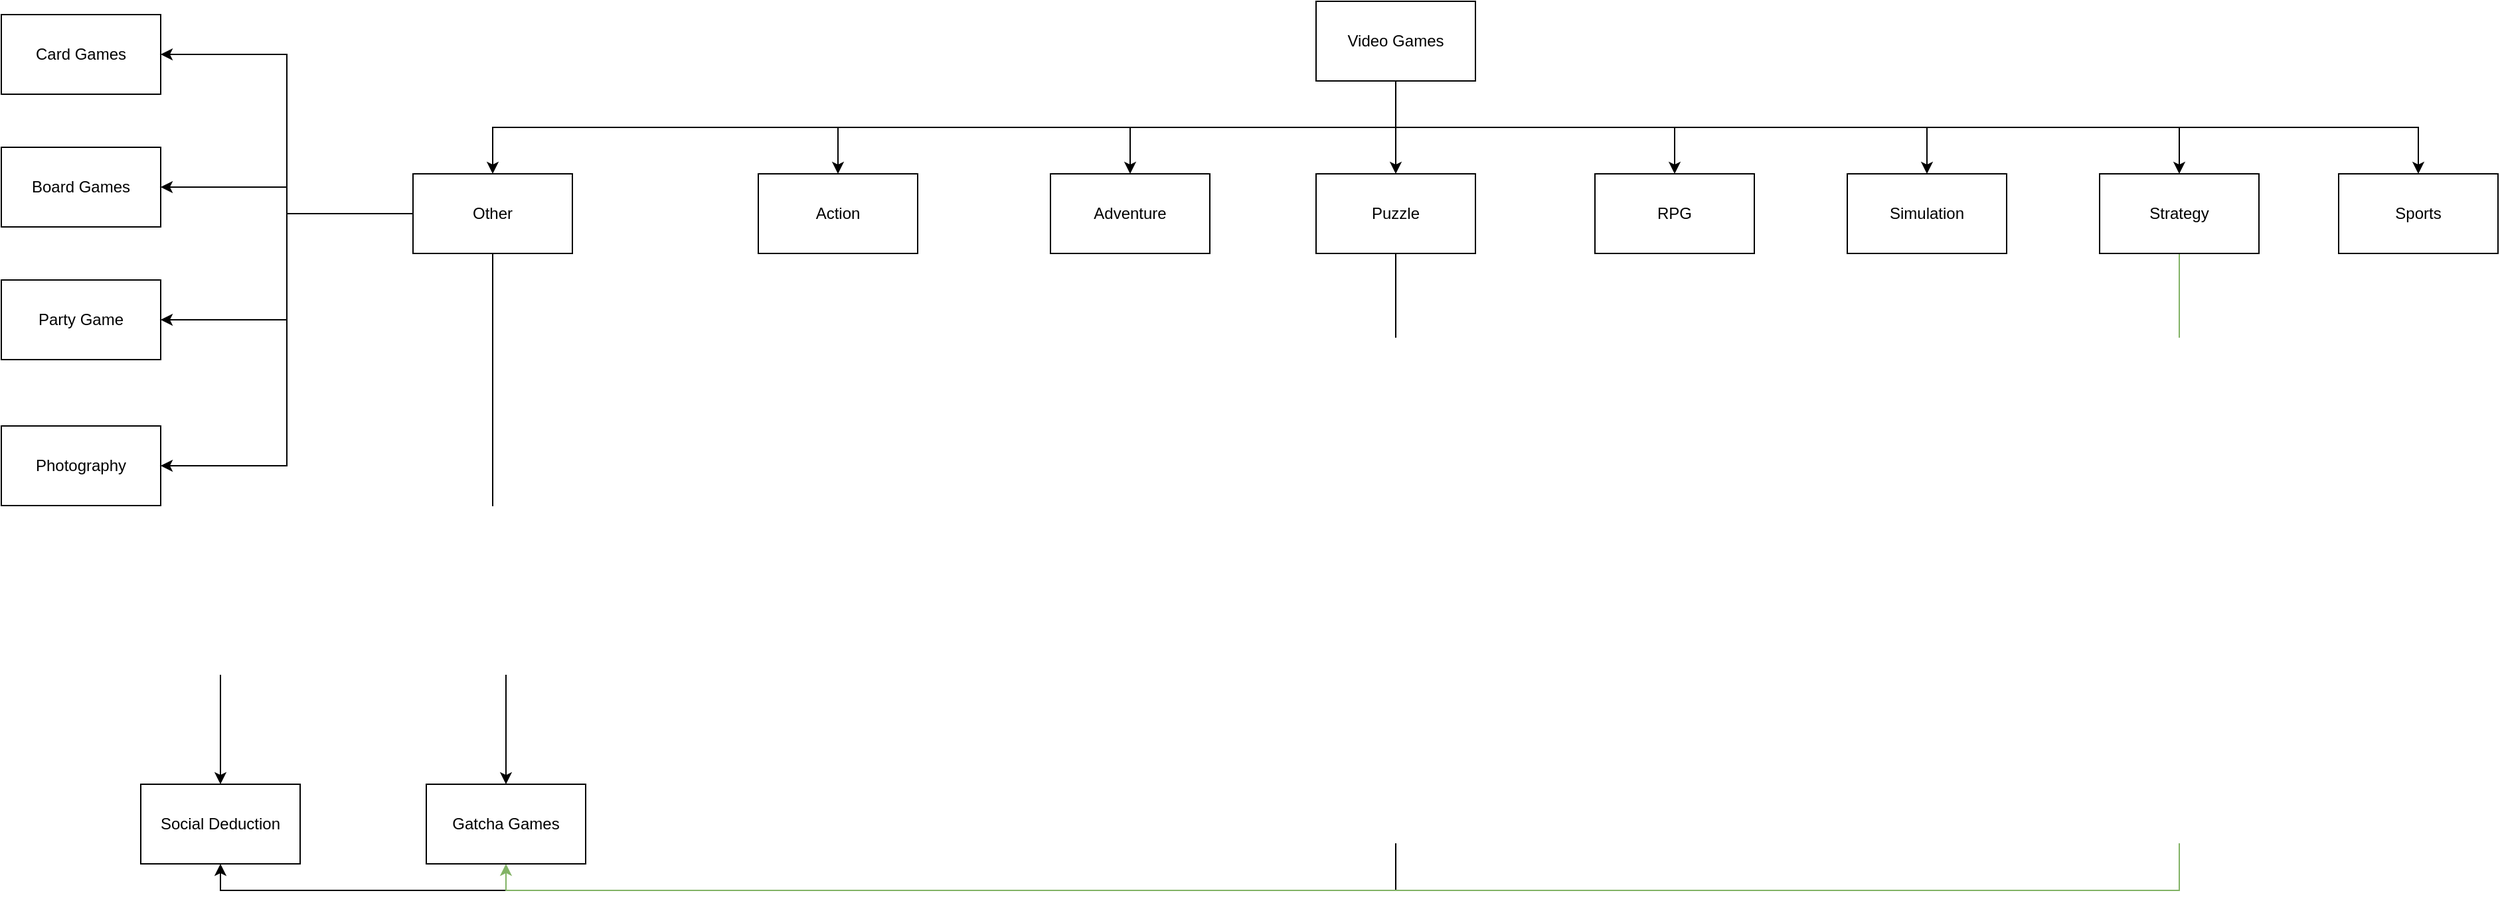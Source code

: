<mxfile version="24.0.8" type="github">
  <diagram name="Page-1" id="TOZ1hOZQSgg3AGNhHM2i">
    <mxGraphModel dx="2854" dy="1313" grid="1" gridSize="10" guides="1" tooltips="1" connect="1" arrows="1" fold="1" page="1" pageScale="1" pageWidth="850" pageHeight="1100" math="0" shadow="0">
      <root>
        <mxCell id="0" />
        <mxCell id="1" parent="0" />
        <mxCell id="0AffyZnKiyHTDzDrtZp8-10" style="edgeStyle=orthogonalEdgeStyle;rounded=0;orthogonalLoop=1;jettySize=auto;html=1;exitX=0.5;exitY=1;exitDx=0;exitDy=0;entryX=0.5;entryY=0;entryDx=0;entryDy=0;" edge="1" parent="1" source="0AffyZnKiyHTDzDrtZp8-1" target="0AffyZnKiyHTDzDrtZp8-9">
          <mxGeometry relative="1" as="geometry" />
        </mxCell>
        <mxCell id="0AffyZnKiyHTDzDrtZp8-11" style="edgeStyle=orthogonalEdgeStyle;rounded=0;orthogonalLoop=1;jettySize=auto;html=1;exitX=0.5;exitY=1;exitDx=0;exitDy=0;" edge="1" parent="1" source="0AffyZnKiyHTDzDrtZp8-1" target="0AffyZnKiyHTDzDrtZp8-2">
          <mxGeometry relative="1" as="geometry" />
        </mxCell>
        <mxCell id="0AffyZnKiyHTDzDrtZp8-12" style="edgeStyle=orthogonalEdgeStyle;rounded=0;orthogonalLoop=1;jettySize=auto;html=1;exitX=0.5;exitY=1;exitDx=0;exitDy=0;entryX=0.5;entryY=0;entryDx=0;entryDy=0;" edge="1" parent="1" source="0AffyZnKiyHTDzDrtZp8-1" target="0AffyZnKiyHTDzDrtZp8-3">
          <mxGeometry relative="1" as="geometry" />
        </mxCell>
        <mxCell id="0AffyZnKiyHTDzDrtZp8-13" style="edgeStyle=orthogonalEdgeStyle;rounded=0;orthogonalLoop=1;jettySize=auto;html=1;exitX=0.5;exitY=1;exitDx=0;exitDy=0;entryX=0.5;entryY=0;entryDx=0;entryDy=0;" edge="1" parent="1" source="0AffyZnKiyHTDzDrtZp8-1" target="0AffyZnKiyHTDzDrtZp8-4">
          <mxGeometry relative="1" as="geometry" />
        </mxCell>
        <mxCell id="0AffyZnKiyHTDzDrtZp8-14" style="edgeStyle=orthogonalEdgeStyle;rounded=0;orthogonalLoop=1;jettySize=auto;html=1;exitX=0.5;exitY=1;exitDx=0;exitDy=0;entryX=0.5;entryY=0;entryDx=0;entryDy=0;" edge="1" parent="1" source="0AffyZnKiyHTDzDrtZp8-1" target="0AffyZnKiyHTDzDrtZp8-5">
          <mxGeometry relative="1" as="geometry" />
        </mxCell>
        <mxCell id="0AffyZnKiyHTDzDrtZp8-15" style="edgeStyle=orthogonalEdgeStyle;rounded=0;orthogonalLoop=1;jettySize=auto;html=1;exitX=0.5;exitY=1;exitDx=0;exitDy=0;entryX=0.5;entryY=0;entryDx=0;entryDy=0;" edge="1" parent="1" source="0AffyZnKiyHTDzDrtZp8-1" target="0AffyZnKiyHTDzDrtZp8-6">
          <mxGeometry relative="1" as="geometry" />
        </mxCell>
        <mxCell id="0AffyZnKiyHTDzDrtZp8-16" style="edgeStyle=orthogonalEdgeStyle;rounded=0;orthogonalLoop=1;jettySize=auto;html=1;exitX=0.5;exitY=1;exitDx=0;exitDy=0;entryX=0.5;entryY=0;entryDx=0;entryDy=0;" edge="1" parent="1" source="0AffyZnKiyHTDzDrtZp8-1" target="0AffyZnKiyHTDzDrtZp8-7">
          <mxGeometry relative="1" as="geometry" />
        </mxCell>
        <mxCell id="0AffyZnKiyHTDzDrtZp8-17" style="edgeStyle=orthogonalEdgeStyle;rounded=0;orthogonalLoop=1;jettySize=auto;html=1;exitX=0.5;exitY=1;exitDx=0;exitDy=0;entryX=0.5;entryY=0;entryDx=0;entryDy=0;" edge="1" parent="1" source="0AffyZnKiyHTDzDrtZp8-1" target="0AffyZnKiyHTDzDrtZp8-8">
          <mxGeometry relative="1" as="geometry" />
        </mxCell>
        <mxCell id="0AffyZnKiyHTDzDrtZp8-1" value="Video Games" style="rounded=0;whiteSpace=wrap;html=1;" vertex="1" parent="1">
          <mxGeometry x="340" y="30" width="120" height="60" as="geometry" />
        </mxCell>
        <mxCell id="0AffyZnKiyHTDzDrtZp8-2" value="Action" style="rounded=0;whiteSpace=wrap;html=1;" vertex="1" parent="1">
          <mxGeometry x="-80" y="160" width="120" height="60" as="geometry" />
        </mxCell>
        <mxCell id="0AffyZnKiyHTDzDrtZp8-3" value="Adventure" style="rounded=0;whiteSpace=wrap;html=1;" vertex="1" parent="1">
          <mxGeometry x="140" y="160" width="120" height="60" as="geometry" />
        </mxCell>
        <mxCell id="0AffyZnKiyHTDzDrtZp8-33" style="edgeStyle=orthogonalEdgeStyle;rounded=0;orthogonalLoop=1;jettySize=auto;html=1;exitX=0.5;exitY=1;exitDx=0;exitDy=0;entryX=0.5;entryY=1;entryDx=0;entryDy=0;" edge="1" parent="1" source="0AffyZnKiyHTDzDrtZp8-4" target="0AffyZnKiyHTDzDrtZp8-24">
          <mxGeometry relative="1" as="geometry" />
        </mxCell>
        <mxCell id="0AffyZnKiyHTDzDrtZp8-4" value="Puzzle" style="rounded=0;whiteSpace=wrap;html=1;" vertex="1" parent="1">
          <mxGeometry x="340" y="160" width="120" height="60" as="geometry" />
        </mxCell>
        <mxCell id="0AffyZnKiyHTDzDrtZp8-5" value="RPG" style="rounded=0;whiteSpace=wrap;html=1;" vertex="1" parent="1">
          <mxGeometry x="550" y="160" width="120" height="60" as="geometry" />
        </mxCell>
        <mxCell id="0AffyZnKiyHTDzDrtZp8-6" value="Simulation" style="rounded=0;whiteSpace=wrap;html=1;" vertex="1" parent="1">
          <mxGeometry x="740" y="160" width="120" height="60" as="geometry" />
        </mxCell>
        <mxCell id="0AffyZnKiyHTDzDrtZp8-34" style="edgeStyle=orthogonalEdgeStyle;rounded=0;orthogonalLoop=1;jettySize=auto;html=1;exitX=0.5;exitY=1;exitDx=0;exitDy=0;entryX=0.5;entryY=1;entryDx=0;entryDy=0;fillColor=#d5e8d4;strokeColor=#82b366;" edge="1" parent="1" source="0AffyZnKiyHTDzDrtZp8-7" target="0AffyZnKiyHTDzDrtZp8-20">
          <mxGeometry relative="1" as="geometry" />
        </mxCell>
        <mxCell id="0AffyZnKiyHTDzDrtZp8-7" value="Strategy" style="rounded=0;whiteSpace=wrap;html=1;" vertex="1" parent="1">
          <mxGeometry x="930" y="160" width="120" height="60" as="geometry" />
        </mxCell>
        <mxCell id="0AffyZnKiyHTDzDrtZp8-8" value="Sports" style="rounded=0;whiteSpace=wrap;html=1;" vertex="1" parent="1">
          <mxGeometry x="1110" y="160" width="120" height="60" as="geometry" />
        </mxCell>
        <mxCell id="0AffyZnKiyHTDzDrtZp8-25" style="edgeStyle=orthogonalEdgeStyle;rounded=0;orthogonalLoop=1;jettySize=auto;html=1;exitX=0;exitY=0.5;exitDx=0;exitDy=0;entryX=1;entryY=0.5;entryDx=0;entryDy=0;" edge="1" parent="1" source="0AffyZnKiyHTDzDrtZp8-9" target="0AffyZnKiyHTDzDrtZp8-19">
          <mxGeometry relative="1" as="geometry" />
        </mxCell>
        <mxCell id="0AffyZnKiyHTDzDrtZp8-26" style="edgeStyle=orthogonalEdgeStyle;rounded=0;orthogonalLoop=1;jettySize=auto;html=1;exitX=0;exitY=0.5;exitDx=0;exitDy=0;entryX=1;entryY=0.5;entryDx=0;entryDy=0;" edge="1" parent="1" source="0AffyZnKiyHTDzDrtZp8-9" target="0AffyZnKiyHTDzDrtZp8-18">
          <mxGeometry relative="1" as="geometry" />
        </mxCell>
        <mxCell id="0AffyZnKiyHTDzDrtZp8-27" style="edgeStyle=orthogonalEdgeStyle;rounded=0;orthogonalLoop=1;jettySize=auto;html=1;exitX=0;exitY=0.5;exitDx=0;exitDy=0;entryX=1;entryY=0.5;entryDx=0;entryDy=0;" edge="1" parent="1" source="0AffyZnKiyHTDzDrtZp8-9" target="0AffyZnKiyHTDzDrtZp8-22">
          <mxGeometry relative="1" as="geometry" />
        </mxCell>
        <mxCell id="0AffyZnKiyHTDzDrtZp8-28" style="edgeStyle=orthogonalEdgeStyle;rounded=0;orthogonalLoop=1;jettySize=auto;html=1;exitX=0;exitY=0.5;exitDx=0;exitDy=0;entryX=1;entryY=0.5;entryDx=0;entryDy=0;" edge="1" parent="1" source="0AffyZnKiyHTDzDrtZp8-9" target="0AffyZnKiyHTDzDrtZp8-23">
          <mxGeometry relative="1" as="geometry" />
        </mxCell>
        <mxCell id="0AffyZnKiyHTDzDrtZp8-29" style="edgeStyle=orthogonalEdgeStyle;rounded=0;orthogonalLoop=1;jettySize=auto;html=1;exitX=0.5;exitY=1;exitDx=0;exitDy=0;entryX=0.5;entryY=0;entryDx=0;entryDy=0;" edge="1" parent="1" source="0AffyZnKiyHTDzDrtZp8-9" target="0AffyZnKiyHTDzDrtZp8-24">
          <mxGeometry relative="1" as="geometry" />
        </mxCell>
        <mxCell id="0AffyZnKiyHTDzDrtZp8-30" style="edgeStyle=orthogonalEdgeStyle;rounded=0;orthogonalLoop=1;jettySize=auto;html=1;exitX=0.5;exitY=1;exitDx=0;exitDy=0;entryX=0.5;entryY=0;entryDx=0;entryDy=0;" edge="1" parent="1" source="0AffyZnKiyHTDzDrtZp8-9" target="0AffyZnKiyHTDzDrtZp8-20">
          <mxGeometry relative="1" as="geometry" />
        </mxCell>
        <mxCell id="0AffyZnKiyHTDzDrtZp8-9" value="Other" style="rounded=0;whiteSpace=wrap;html=1;" vertex="1" parent="1">
          <mxGeometry x="-340" y="160" width="120" height="60" as="geometry" />
        </mxCell>
        <mxCell id="0AffyZnKiyHTDzDrtZp8-18" value="Board Games" style="rounded=0;whiteSpace=wrap;html=1;" vertex="1" parent="1">
          <mxGeometry x="-650" y="140" width="120" height="60" as="geometry" />
        </mxCell>
        <mxCell id="0AffyZnKiyHTDzDrtZp8-19" value="Card Games" style="rounded=0;whiteSpace=wrap;html=1;" vertex="1" parent="1">
          <mxGeometry x="-650" y="40" width="120" height="60" as="geometry" />
        </mxCell>
        <mxCell id="0AffyZnKiyHTDzDrtZp8-20" value="Gatcha Games" style="rounded=0;whiteSpace=wrap;html=1;" vertex="1" parent="1">
          <mxGeometry x="-330" y="620" width="120" height="60" as="geometry" />
        </mxCell>
        <mxCell id="0AffyZnKiyHTDzDrtZp8-22" value="Party Game" style="rounded=0;whiteSpace=wrap;html=1;" vertex="1" parent="1">
          <mxGeometry x="-650" y="240" width="120" height="60" as="geometry" />
        </mxCell>
        <mxCell id="0AffyZnKiyHTDzDrtZp8-23" value="Photography" style="rounded=0;whiteSpace=wrap;html=1;" vertex="1" parent="1">
          <mxGeometry x="-650" y="350" width="120" height="60" as="geometry" />
        </mxCell>
        <mxCell id="0AffyZnKiyHTDzDrtZp8-24" value="Social Deduction" style="rounded=0;whiteSpace=wrap;html=1;" vertex="1" parent="1">
          <mxGeometry x="-545" y="620" width="120" height="60" as="geometry" />
        </mxCell>
      </root>
    </mxGraphModel>
  </diagram>
</mxfile>
